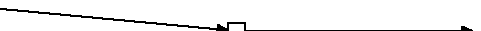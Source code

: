 input boxes

 
prologues := 1;
% TeX-style name for Times-Roman
defaultfont := "rptmr";

u := 1.5cm;
vu := 16pt;  % vertical unit

def starttool(expr toolname) =
  z0 = (0,0);
  x1-x0 = x2-x1 = 2u;
  y0 = y1 = y2;

  boxit.tool(toolname);
  tool.c = z1;
  drawboxed(tool);
enddef;

beginfig(1);
  starttool("autoheader");

  x0t = x1t = x0;
  (y0t + y1t)/2 = y0;
  y1t - y0t = 1vu;

  label.lft("starconf.m4", z1t);
  label.lft("configure.ac", z0t);
  drawarrow (z0t--tool.c) cutafter bpath tool;
  drawarrow (z1t--tool.c) cutafter bpath tool;

  drawarrow (tool.c--z2) cutbefore bpath tool;
  label.rt("config.h.in", z2);
endfig;

beginfig(2);
  starttool("autoconf");

  x0t = x1t = x0;
  (y0t + y1t)/2 = y0;
  y1t - y0t = 1vu;

  label.lft("starconf.m4", z1t);
  label.lft("configure.ac", z0t);
  drawarrow (z0t--tool.c) cutafter bpath tool;
  drawarrow (z1t--tool.c) cutafter bpath tool;

  drawarrow (tool.c--z2) cutbefore bpath tool;
  label.rt("configure", z2);
endfig;

beginfig(3);
  starttool("automake");

  x0t = x1t = x0;
  (y0t + y1t)/2 = y0;
  y1t - y0t = 1vu;

  label.lft("configure.ac", z1t);
  label.lft("Makefile.am",  z0t);
  drawarrow (z0t--tool.c) cutafter bpath tool;
  drawarrow (z1t--tool.c) cutafter bpath tool;

  drawarrow (tool.c--z2) cutbefore bpath tool;
  label.rt("Makefile.in", z2);
endfig;

beginfig(4);
  starttool("./configure");

  x0in = x1in = x2in = x0;
  (y0in + y1in + y2in)/3 = y0;
  y1in-y0in = y2in-y1in = 1vu;

  x4 = x1;
  y4 - y1 = 2vu;

  label.lft("Makefile.in", z2in);
  label.lft("config.h.in", z1in);
  label.lft("...others.in...", z0in);
  drawarrow (z0in--tool.c) cutafter bpath tool;
  drawarrow (z1in--tool.c) cutafter bpath tool;
  drawarrow (z2in--tool.c) cutafter bpath tool;

  label.top("(System)", z4);
  drawarrow (z4--tool.c) cutafter bpath tool;

  x0o = x1o = x2o = x2;
  (y0o + y1o + y2o)/3 = y2;
  y1o-y0o = y2o-y1o = 1vu;

  drawarrow (tool.c--z0o) cutbefore bpath tool;
  drawarrow (tool.c--z1o) cutbefore bpath tool;
  drawarrow (tool.c--z2o) cutbefore bpath tool;
  label.rt("Makefile", z2o);
  label.rt("config.h", z1o);
  label.rt("...others...", z0o);
endfig;

end
